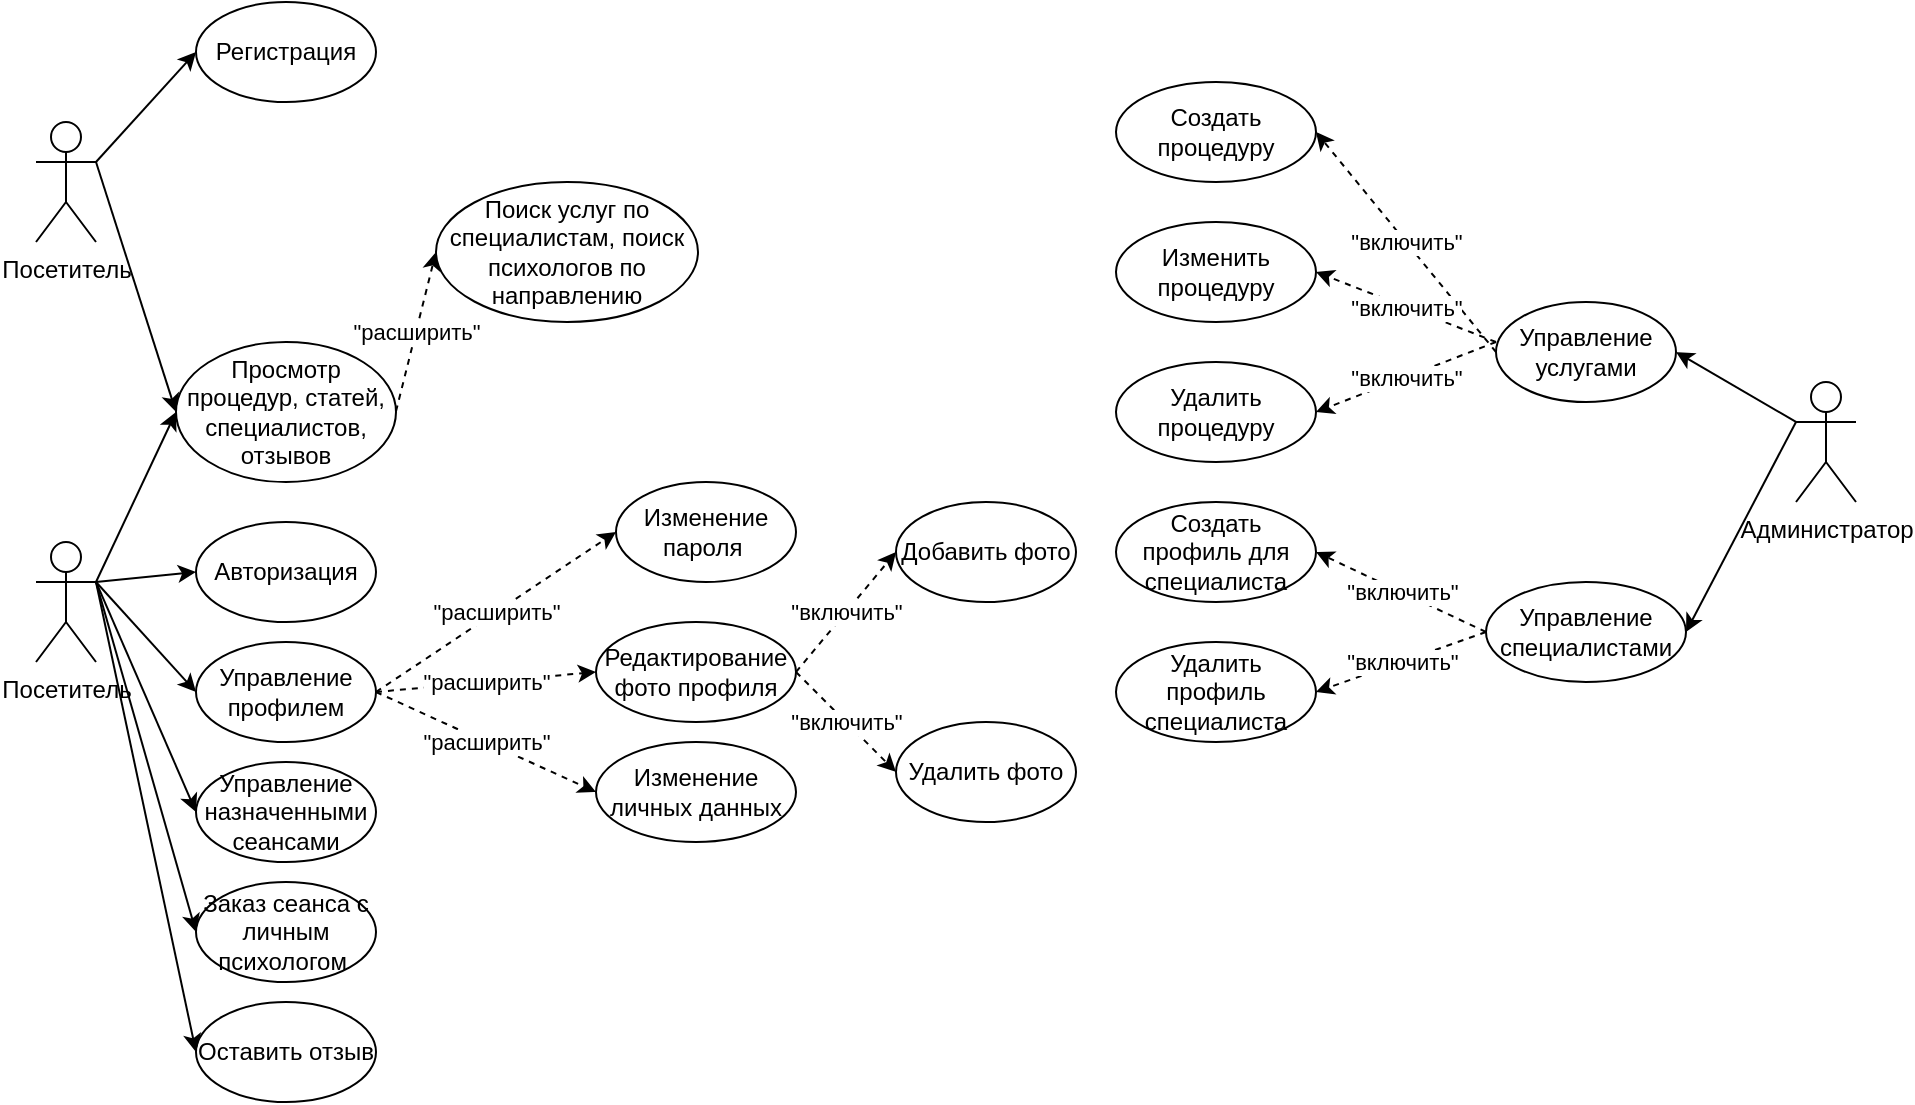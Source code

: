 <mxfile version="21.1.1" type="device">
  <diagram name="Страница 1" id="0Q2indHLd40sD45WuvCa">
    <mxGraphModel dx="1393" dy="758" grid="1" gridSize="10" guides="1" tooltips="1" connect="1" arrows="1" fold="1" page="1" pageScale="1" pageWidth="827" pageHeight="1169" math="0" shadow="0">
      <root>
        <mxCell id="0" />
        <mxCell id="1" parent="0" />
        <mxCell id="7ZJOdIvSZkIr2WcQ6sAP-1" value="Посетитель&lt;br&gt;" style="shape=umlActor;verticalLabelPosition=bottom;verticalAlign=top;html=1;outlineConnect=0;" vertex="1" parent="1">
          <mxGeometry x="90" y="230" width="30" height="60" as="geometry" />
        </mxCell>
        <mxCell id="7ZJOdIvSZkIr2WcQ6sAP-4" value="Посетитель&lt;br&gt;" style="shape=umlActor;verticalLabelPosition=bottom;verticalAlign=top;html=1;outlineConnect=0;" vertex="1" parent="1">
          <mxGeometry x="90" y="440" width="30" height="60" as="geometry" />
        </mxCell>
        <mxCell id="7ZJOdIvSZkIr2WcQ6sAP-5" value="Регистрация" style="ellipse;whiteSpace=wrap;html=1;" vertex="1" parent="1">
          <mxGeometry x="170" y="170" width="90" height="50" as="geometry" />
        </mxCell>
        <mxCell id="7ZJOdIvSZkIr2WcQ6sAP-6" value="" style="endArrow=classic;html=1;rounded=0;exitX=1;exitY=0.333;exitDx=0;exitDy=0;exitPerimeter=0;entryX=0;entryY=0.5;entryDx=0;entryDy=0;" edge="1" parent="1" source="7ZJOdIvSZkIr2WcQ6sAP-1" target="7ZJOdIvSZkIr2WcQ6sAP-5">
          <mxGeometry width="50" height="50" relative="1" as="geometry">
            <mxPoint x="120" y="440" as="sourcePoint" />
            <mxPoint x="170" y="390" as="targetPoint" />
          </mxGeometry>
        </mxCell>
        <mxCell id="7ZJOdIvSZkIr2WcQ6sAP-8" value="Просмотр процедур, статей, специалистов, отзывов" style="ellipse;whiteSpace=wrap;html=1;" vertex="1" parent="1">
          <mxGeometry x="160" y="340" width="110" height="70" as="geometry" />
        </mxCell>
        <mxCell id="7ZJOdIvSZkIr2WcQ6sAP-9" value="" style="endArrow=classic;html=1;rounded=0;entryX=0;entryY=0.5;entryDx=0;entryDy=0;" edge="1" parent="1" target="7ZJOdIvSZkIr2WcQ6sAP-8">
          <mxGeometry width="50" height="50" relative="1" as="geometry">
            <mxPoint x="120" y="250" as="sourcePoint" />
            <mxPoint x="140" y="360" as="targetPoint" />
          </mxGeometry>
        </mxCell>
        <mxCell id="7ZJOdIvSZkIr2WcQ6sAP-11" value="" style="endArrow=classic;html=1;rounded=0;dashed=1;entryX=0;entryY=0.5;entryDx=0;entryDy=0;" edge="1" parent="1" target="7ZJOdIvSZkIr2WcQ6sAP-14">
          <mxGeometry relative="1" as="geometry">
            <mxPoint x="270" y="374.64" as="sourcePoint" />
            <mxPoint x="350" y="300" as="targetPoint" />
          </mxGeometry>
        </mxCell>
        <mxCell id="7ZJOdIvSZkIr2WcQ6sAP-12" value="&quot;расширить&quot;" style="edgeLabel;resizable=0;html=1;align=center;verticalAlign=middle;" connectable="0" vertex="1" parent="7ZJOdIvSZkIr2WcQ6sAP-11">
          <mxGeometry relative="1" as="geometry" />
        </mxCell>
        <mxCell id="7ZJOdIvSZkIr2WcQ6sAP-14" value="Поиск услуг по специалистам, поиск психологов по направлению" style="ellipse;whiteSpace=wrap;html=1;" vertex="1" parent="1">
          <mxGeometry x="290" y="260" width="131" height="70" as="geometry" />
        </mxCell>
        <mxCell id="7ZJOdIvSZkIr2WcQ6sAP-16" value="" style="endArrow=classic;html=1;rounded=0;exitX=1;exitY=0.333;exitDx=0;exitDy=0;exitPerimeter=0;entryX=0;entryY=0.5;entryDx=0;entryDy=0;" edge="1" parent="1" source="7ZJOdIvSZkIr2WcQ6sAP-4" target="7ZJOdIvSZkIr2WcQ6sAP-8">
          <mxGeometry width="50" height="50" relative="1" as="geometry">
            <mxPoint x="190" y="370" as="sourcePoint" />
            <mxPoint x="240" y="320" as="targetPoint" />
          </mxGeometry>
        </mxCell>
        <mxCell id="7ZJOdIvSZkIr2WcQ6sAP-17" value="Авторизация" style="ellipse;whiteSpace=wrap;html=1;" vertex="1" parent="1">
          <mxGeometry x="170" y="430" width="90" height="50" as="geometry" />
        </mxCell>
        <mxCell id="7ZJOdIvSZkIr2WcQ6sAP-19" value="" style="endArrow=classic;html=1;rounded=0;entryX=0;entryY=0.5;entryDx=0;entryDy=0;" edge="1" parent="1" target="7ZJOdIvSZkIr2WcQ6sAP-17">
          <mxGeometry width="50" height="50" relative="1" as="geometry">
            <mxPoint x="120" y="460" as="sourcePoint" />
            <mxPoint x="240" y="470" as="targetPoint" />
          </mxGeometry>
        </mxCell>
        <mxCell id="7ZJOdIvSZkIr2WcQ6sAP-20" value="Управление профилем" style="ellipse;whiteSpace=wrap;html=1;" vertex="1" parent="1">
          <mxGeometry x="170" y="490" width="90" height="50" as="geometry" />
        </mxCell>
        <mxCell id="7ZJOdIvSZkIr2WcQ6sAP-21" value="" style="endArrow=classic;html=1;rounded=0;exitX=1;exitY=0.333;exitDx=0;exitDy=0;exitPerimeter=0;entryX=0;entryY=0.5;entryDx=0;entryDy=0;" edge="1" parent="1" source="7ZJOdIvSZkIr2WcQ6sAP-4" target="7ZJOdIvSZkIr2WcQ6sAP-20">
          <mxGeometry width="50" height="50" relative="1" as="geometry">
            <mxPoint x="190" y="600" as="sourcePoint" />
            <mxPoint x="240" y="550" as="targetPoint" />
          </mxGeometry>
        </mxCell>
        <mxCell id="7ZJOdIvSZkIr2WcQ6sAP-23" value="Управление назначенными сеансами" style="ellipse;whiteSpace=wrap;html=1;" vertex="1" parent="1">
          <mxGeometry x="170" y="550" width="90" height="50" as="geometry" />
        </mxCell>
        <mxCell id="7ZJOdIvSZkIr2WcQ6sAP-24" value="" style="endArrow=classic;html=1;rounded=0;exitX=1;exitY=0.333;exitDx=0;exitDy=0;exitPerimeter=0;entryX=0;entryY=0.5;entryDx=0;entryDy=0;" edge="1" parent="1" source="7ZJOdIvSZkIr2WcQ6sAP-4" target="7ZJOdIvSZkIr2WcQ6sAP-23">
          <mxGeometry width="50" height="50" relative="1" as="geometry">
            <mxPoint x="190" y="680" as="sourcePoint" />
            <mxPoint x="240" y="630" as="targetPoint" />
          </mxGeometry>
        </mxCell>
        <mxCell id="7ZJOdIvSZkIr2WcQ6sAP-26" value="Заказ сеанса с личным психологом&amp;nbsp;" style="ellipse;whiteSpace=wrap;html=1;" vertex="1" parent="1">
          <mxGeometry x="170" y="610" width="90" height="50" as="geometry" />
        </mxCell>
        <mxCell id="7ZJOdIvSZkIr2WcQ6sAP-28" value="" style="endArrow=classic;html=1;rounded=0;entryX=0;entryY=0.5;entryDx=0;entryDy=0;" edge="1" parent="1" target="7ZJOdIvSZkIr2WcQ6sAP-26">
          <mxGeometry width="50" height="50" relative="1" as="geometry">
            <mxPoint x="120" y="460" as="sourcePoint" />
            <mxPoint x="240" y="630" as="targetPoint" />
          </mxGeometry>
        </mxCell>
        <mxCell id="7ZJOdIvSZkIr2WcQ6sAP-29" value="Оставить отзыв" style="ellipse;whiteSpace=wrap;html=1;" vertex="1" parent="1">
          <mxGeometry x="170" y="670" width="90" height="50" as="geometry" />
        </mxCell>
        <mxCell id="7ZJOdIvSZkIr2WcQ6sAP-30" value="" style="endArrow=classic;html=1;rounded=0;exitX=1;exitY=0.333;exitDx=0;exitDy=0;exitPerimeter=0;entryX=0;entryY=0.5;entryDx=0;entryDy=0;" edge="1" parent="1" source="7ZJOdIvSZkIr2WcQ6sAP-4" target="7ZJOdIvSZkIr2WcQ6sAP-29">
          <mxGeometry width="50" height="50" relative="1" as="geometry">
            <mxPoint x="190" y="680" as="sourcePoint" />
            <mxPoint x="240" y="630" as="targetPoint" />
          </mxGeometry>
        </mxCell>
        <mxCell id="7ZJOdIvSZkIr2WcQ6sAP-31" value="Изменение пароля&amp;nbsp;" style="ellipse;whiteSpace=wrap;html=1;" vertex="1" parent="1">
          <mxGeometry x="380" y="410" width="90" height="50" as="geometry" />
        </mxCell>
        <mxCell id="7ZJOdIvSZkIr2WcQ6sAP-32" value="Редактирование фото профиля" style="ellipse;whiteSpace=wrap;html=1;" vertex="1" parent="1">
          <mxGeometry x="370" y="480" width="100" height="50" as="geometry" />
        </mxCell>
        <mxCell id="7ZJOdIvSZkIr2WcQ6sAP-33" value="Изменение личных данных" style="ellipse;whiteSpace=wrap;html=1;" vertex="1" parent="1">
          <mxGeometry x="370" y="540" width="100" height="50" as="geometry" />
        </mxCell>
        <mxCell id="7ZJOdIvSZkIr2WcQ6sAP-35" value="" style="endArrow=classic;html=1;rounded=0;exitX=1;exitY=0.5;exitDx=0;exitDy=0;entryX=0;entryY=0.5;entryDx=0;entryDy=0;dashed=1;" edge="1" parent="1" source="7ZJOdIvSZkIr2WcQ6sAP-20" target="7ZJOdIvSZkIr2WcQ6sAP-31">
          <mxGeometry relative="1" as="geometry">
            <mxPoint x="350" y="460" as="sourcePoint" />
            <mxPoint x="450" y="460" as="targetPoint" />
          </mxGeometry>
        </mxCell>
        <mxCell id="7ZJOdIvSZkIr2WcQ6sAP-36" value="&quot;расширить&quot;" style="edgeLabel;resizable=0;html=1;align=center;verticalAlign=middle;" connectable="0" vertex="1" parent="7ZJOdIvSZkIr2WcQ6sAP-35">
          <mxGeometry relative="1" as="geometry" />
        </mxCell>
        <mxCell id="7ZJOdIvSZkIr2WcQ6sAP-37" value="" style="endArrow=classic;html=1;rounded=0;exitX=1;exitY=0.5;exitDx=0;exitDy=0;entryX=0;entryY=0.5;entryDx=0;entryDy=0;dashed=1;" edge="1" parent="1" source="7ZJOdIvSZkIr2WcQ6sAP-20" target="7ZJOdIvSZkIr2WcQ6sAP-32">
          <mxGeometry relative="1" as="geometry">
            <mxPoint x="270" y="525" as="sourcePoint" />
            <mxPoint x="350" y="445" as="targetPoint" />
          </mxGeometry>
        </mxCell>
        <mxCell id="7ZJOdIvSZkIr2WcQ6sAP-38" value="&quot;расширить&quot;" style="edgeLabel;resizable=0;html=1;align=center;verticalAlign=middle;" connectable="0" vertex="1" parent="7ZJOdIvSZkIr2WcQ6sAP-37">
          <mxGeometry relative="1" as="geometry" />
        </mxCell>
        <mxCell id="7ZJOdIvSZkIr2WcQ6sAP-39" value="" style="endArrow=classic;html=1;rounded=0;exitX=1;exitY=0.5;exitDx=0;exitDy=0;entryX=0;entryY=0.5;entryDx=0;entryDy=0;dashed=1;" edge="1" parent="1" source="7ZJOdIvSZkIr2WcQ6sAP-20" target="7ZJOdIvSZkIr2WcQ6sAP-33">
          <mxGeometry relative="1" as="geometry">
            <mxPoint x="270" y="525" as="sourcePoint" />
            <mxPoint x="350" y="515" as="targetPoint" />
          </mxGeometry>
        </mxCell>
        <mxCell id="7ZJOdIvSZkIr2WcQ6sAP-40" value="&quot;расширить&quot;" style="edgeLabel;resizable=0;html=1;align=center;verticalAlign=middle;" connectable="0" vertex="1" parent="7ZJOdIvSZkIr2WcQ6sAP-39">
          <mxGeometry relative="1" as="geometry" />
        </mxCell>
        <mxCell id="7ZJOdIvSZkIr2WcQ6sAP-41" value="Добавить фото" style="ellipse;whiteSpace=wrap;html=1;" vertex="1" parent="1">
          <mxGeometry x="520" y="420" width="90" height="50" as="geometry" />
        </mxCell>
        <mxCell id="7ZJOdIvSZkIr2WcQ6sAP-42" value="Удалить фото" style="ellipse;whiteSpace=wrap;html=1;" vertex="1" parent="1">
          <mxGeometry x="520" y="530" width="90" height="50" as="geometry" />
        </mxCell>
        <mxCell id="7ZJOdIvSZkIr2WcQ6sAP-43" value="" style="endArrow=classic;html=1;rounded=0;exitX=1;exitY=0.5;exitDx=0;exitDy=0;entryX=0;entryY=0.5;entryDx=0;entryDy=0;dashed=1;" edge="1" parent="1" source="7ZJOdIvSZkIr2WcQ6sAP-32" target="7ZJOdIvSZkIr2WcQ6sAP-41">
          <mxGeometry relative="1" as="geometry">
            <mxPoint x="270" y="525" as="sourcePoint" />
            <mxPoint x="380" y="575" as="targetPoint" />
          </mxGeometry>
        </mxCell>
        <mxCell id="7ZJOdIvSZkIr2WcQ6sAP-44" value="&quot;включить&quot;" style="edgeLabel;resizable=0;html=1;align=center;verticalAlign=middle;" connectable="0" vertex="1" parent="7ZJOdIvSZkIr2WcQ6sAP-43">
          <mxGeometry relative="1" as="geometry" />
        </mxCell>
        <mxCell id="7ZJOdIvSZkIr2WcQ6sAP-45" value="" style="endArrow=classic;html=1;rounded=0;exitX=1;exitY=0.5;exitDx=0;exitDy=0;entryX=0;entryY=0.5;entryDx=0;entryDy=0;dashed=1;" edge="1" parent="1" source="7ZJOdIvSZkIr2WcQ6sAP-32" target="7ZJOdIvSZkIr2WcQ6sAP-42">
          <mxGeometry relative="1" as="geometry">
            <mxPoint x="480" y="515" as="sourcePoint" />
            <mxPoint x="530" y="455" as="targetPoint" />
          </mxGeometry>
        </mxCell>
        <mxCell id="7ZJOdIvSZkIr2WcQ6sAP-46" value="&quot;включить&quot;" style="edgeLabel;resizable=0;html=1;align=center;verticalAlign=middle;" connectable="0" vertex="1" parent="7ZJOdIvSZkIr2WcQ6sAP-45">
          <mxGeometry relative="1" as="geometry" />
        </mxCell>
        <mxCell id="7ZJOdIvSZkIr2WcQ6sAP-47" value="Администратор" style="shape=umlActor;verticalLabelPosition=bottom;verticalAlign=top;html=1;outlineConnect=0;" vertex="1" parent="1">
          <mxGeometry x="970" y="360" width="30" height="60" as="geometry" />
        </mxCell>
        <mxCell id="7ZJOdIvSZkIr2WcQ6sAP-48" value="Управление услугами" style="ellipse;whiteSpace=wrap;html=1;" vertex="1" parent="1">
          <mxGeometry x="820" y="320" width="90" height="50" as="geometry" />
        </mxCell>
        <mxCell id="7ZJOdIvSZkIr2WcQ6sAP-49" value="Управление специалистами" style="ellipse;whiteSpace=wrap;html=1;" vertex="1" parent="1">
          <mxGeometry x="815" y="460" width="100" height="50" as="geometry" />
        </mxCell>
        <mxCell id="7ZJOdIvSZkIr2WcQ6sAP-50" value="" style="endArrow=classic;html=1;rounded=0;exitX=0;exitY=0.333;exitDx=0;exitDy=0;exitPerimeter=0;entryX=1;entryY=0.5;entryDx=0;entryDy=0;" edge="1" parent="1" source="7ZJOdIvSZkIr2WcQ6sAP-47" target="7ZJOdIvSZkIr2WcQ6sAP-49">
          <mxGeometry width="50" height="50" relative="1" as="geometry">
            <mxPoint x="820" y="480" as="sourcePoint" />
            <mxPoint x="870" y="430" as="targetPoint" />
          </mxGeometry>
        </mxCell>
        <mxCell id="7ZJOdIvSZkIr2WcQ6sAP-51" value="" style="endArrow=classic;html=1;rounded=0;exitX=0;exitY=0.333;exitDx=0;exitDy=0;exitPerimeter=0;entryX=1;entryY=0.5;entryDx=0;entryDy=0;" edge="1" parent="1" source="7ZJOdIvSZkIr2WcQ6sAP-47" target="7ZJOdIvSZkIr2WcQ6sAP-48">
          <mxGeometry width="50" height="50" relative="1" as="geometry">
            <mxPoint x="980" y="390" as="sourcePoint" />
            <mxPoint x="925" y="495" as="targetPoint" />
          </mxGeometry>
        </mxCell>
        <mxCell id="7ZJOdIvSZkIr2WcQ6sAP-52" value="Создать профиль для специалиста" style="ellipse;whiteSpace=wrap;html=1;" vertex="1" parent="1">
          <mxGeometry x="630" y="420" width="100" height="50" as="geometry" />
        </mxCell>
        <mxCell id="7ZJOdIvSZkIr2WcQ6sAP-53" value="Удалить профиль специалиста" style="ellipse;whiteSpace=wrap;html=1;" vertex="1" parent="1">
          <mxGeometry x="630" y="490" width="100" height="50" as="geometry" />
        </mxCell>
        <mxCell id="7ZJOdIvSZkIr2WcQ6sAP-54" value="Создать процедуру" style="ellipse;whiteSpace=wrap;html=1;" vertex="1" parent="1">
          <mxGeometry x="630" y="210" width="100" height="50" as="geometry" />
        </mxCell>
        <mxCell id="7ZJOdIvSZkIr2WcQ6sAP-55" value="Изменить процедуру" style="ellipse;whiteSpace=wrap;html=1;" vertex="1" parent="1">
          <mxGeometry x="630" y="280" width="100" height="50" as="geometry" />
        </mxCell>
        <mxCell id="7ZJOdIvSZkIr2WcQ6sAP-56" value="Удалить процедуру" style="ellipse;whiteSpace=wrap;html=1;" vertex="1" parent="1">
          <mxGeometry x="630" y="350" width="100" height="50" as="geometry" />
        </mxCell>
        <mxCell id="7ZJOdIvSZkIr2WcQ6sAP-57" value="" style="endArrow=classic;html=1;rounded=0;exitX=0;exitY=0.5;exitDx=0;exitDy=0;entryX=1;entryY=0.5;entryDx=0;entryDy=0;dashed=1;" edge="1" parent="1" source="7ZJOdIvSZkIr2WcQ6sAP-48" target="7ZJOdIvSZkIr2WcQ6sAP-54">
          <mxGeometry relative="1" as="geometry">
            <mxPoint x="790" y="290" as="sourcePoint" />
            <mxPoint x="840" y="230" as="targetPoint" />
          </mxGeometry>
        </mxCell>
        <mxCell id="7ZJOdIvSZkIr2WcQ6sAP-58" value="&quot;включить&quot;" style="edgeLabel;resizable=0;html=1;align=center;verticalAlign=middle;" connectable="0" vertex="1" parent="7ZJOdIvSZkIr2WcQ6sAP-57">
          <mxGeometry relative="1" as="geometry" />
        </mxCell>
        <mxCell id="7ZJOdIvSZkIr2WcQ6sAP-59" value="" style="endArrow=classic;html=1;rounded=0;entryX=1;entryY=0.5;entryDx=0;entryDy=0;dashed=1;" edge="1" parent="1" target="7ZJOdIvSZkIr2WcQ6sAP-55">
          <mxGeometry relative="1" as="geometry">
            <mxPoint x="820" y="340" as="sourcePoint" />
            <mxPoint x="740" y="245" as="targetPoint" />
          </mxGeometry>
        </mxCell>
        <mxCell id="7ZJOdIvSZkIr2WcQ6sAP-60" value="&quot;включить&quot;" style="edgeLabel;resizable=0;html=1;align=center;verticalAlign=middle;" connectable="0" vertex="1" parent="7ZJOdIvSZkIr2WcQ6sAP-59">
          <mxGeometry relative="1" as="geometry" />
        </mxCell>
        <mxCell id="7ZJOdIvSZkIr2WcQ6sAP-61" value="" style="endArrow=classic;html=1;rounded=0;entryX=1;entryY=0.5;entryDx=0;entryDy=0;dashed=1;" edge="1" parent="1" target="7ZJOdIvSZkIr2WcQ6sAP-56">
          <mxGeometry relative="1" as="geometry">
            <mxPoint x="820" y="340" as="sourcePoint" />
            <mxPoint x="740" y="315" as="targetPoint" />
          </mxGeometry>
        </mxCell>
        <mxCell id="7ZJOdIvSZkIr2WcQ6sAP-62" value="&quot;включить&quot;" style="edgeLabel;resizable=0;html=1;align=center;verticalAlign=middle;" connectable="0" vertex="1" parent="7ZJOdIvSZkIr2WcQ6sAP-61">
          <mxGeometry relative="1" as="geometry" />
        </mxCell>
        <mxCell id="7ZJOdIvSZkIr2WcQ6sAP-63" value="" style="endArrow=classic;html=1;rounded=0;entryX=1;entryY=0.5;entryDx=0;entryDy=0;dashed=1;exitX=0;exitY=0.5;exitDx=0;exitDy=0;" edge="1" parent="1" source="7ZJOdIvSZkIr2WcQ6sAP-49" target="7ZJOdIvSZkIr2WcQ6sAP-52">
          <mxGeometry relative="1" as="geometry">
            <mxPoint x="830" y="350" as="sourcePoint" />
            <mxPoint x="740" y="385" as="targetPoint" />
          </mxGeometry>
        </mxCell>
        <mxCell id="7ZJOdIvSZkIr2WcQ6sAP-64" value="&quot;включить&quot;" style="edgeLabel;resizable=0;html=1;align=center;verticalAlign=middle;" connectable="0" vertex="1" parent="7ZJOdIvSZkIr2WcQ6sAP-63">
          <mxGeometry relative="1" as="geometry" />
        </mxCell>
        <mxCell id="7ZJOdIvSZkIr2WcQ6sAP-65" value="" style="endArrow=classic;html=1;rounded=0;entryX=1;entryY=0.5;entryDx=0;entryDy=0;dashed=1;exitX=0;exitY=0.5;exitDx=0;exitDy=0;" edge="1" parent="1" source="7ZJOdIvSZkIr2WcQ6sAP-49" target="7ZJOdIvSZkIr2WcQ6sAP-53">
          <mxGeometry relative="1" as="geometry">
            <mxPoint x="825" y="495" as="sourcePoint" />
            <mxPoint x="740" y="455" as="targetPoint" />
          </mxGeometry>
        </mxCell>
        <mxCell id="7ZJOdIvSZkIr2WcQ6sAP-66" value="&quot;включить&quot;" style="edgeLabel;resizable=0;html=1;align=center;verticalAlign=middle;" connectable="0" vertex="1" parent="7ZJOdIvSZkIr2WcQ6sAP-65">
          <mxGeometry relative="1" as="geometry" />
        </mxCell>
      </root>
    </mxGraphModel>
  </diagram>
</mxfile>
